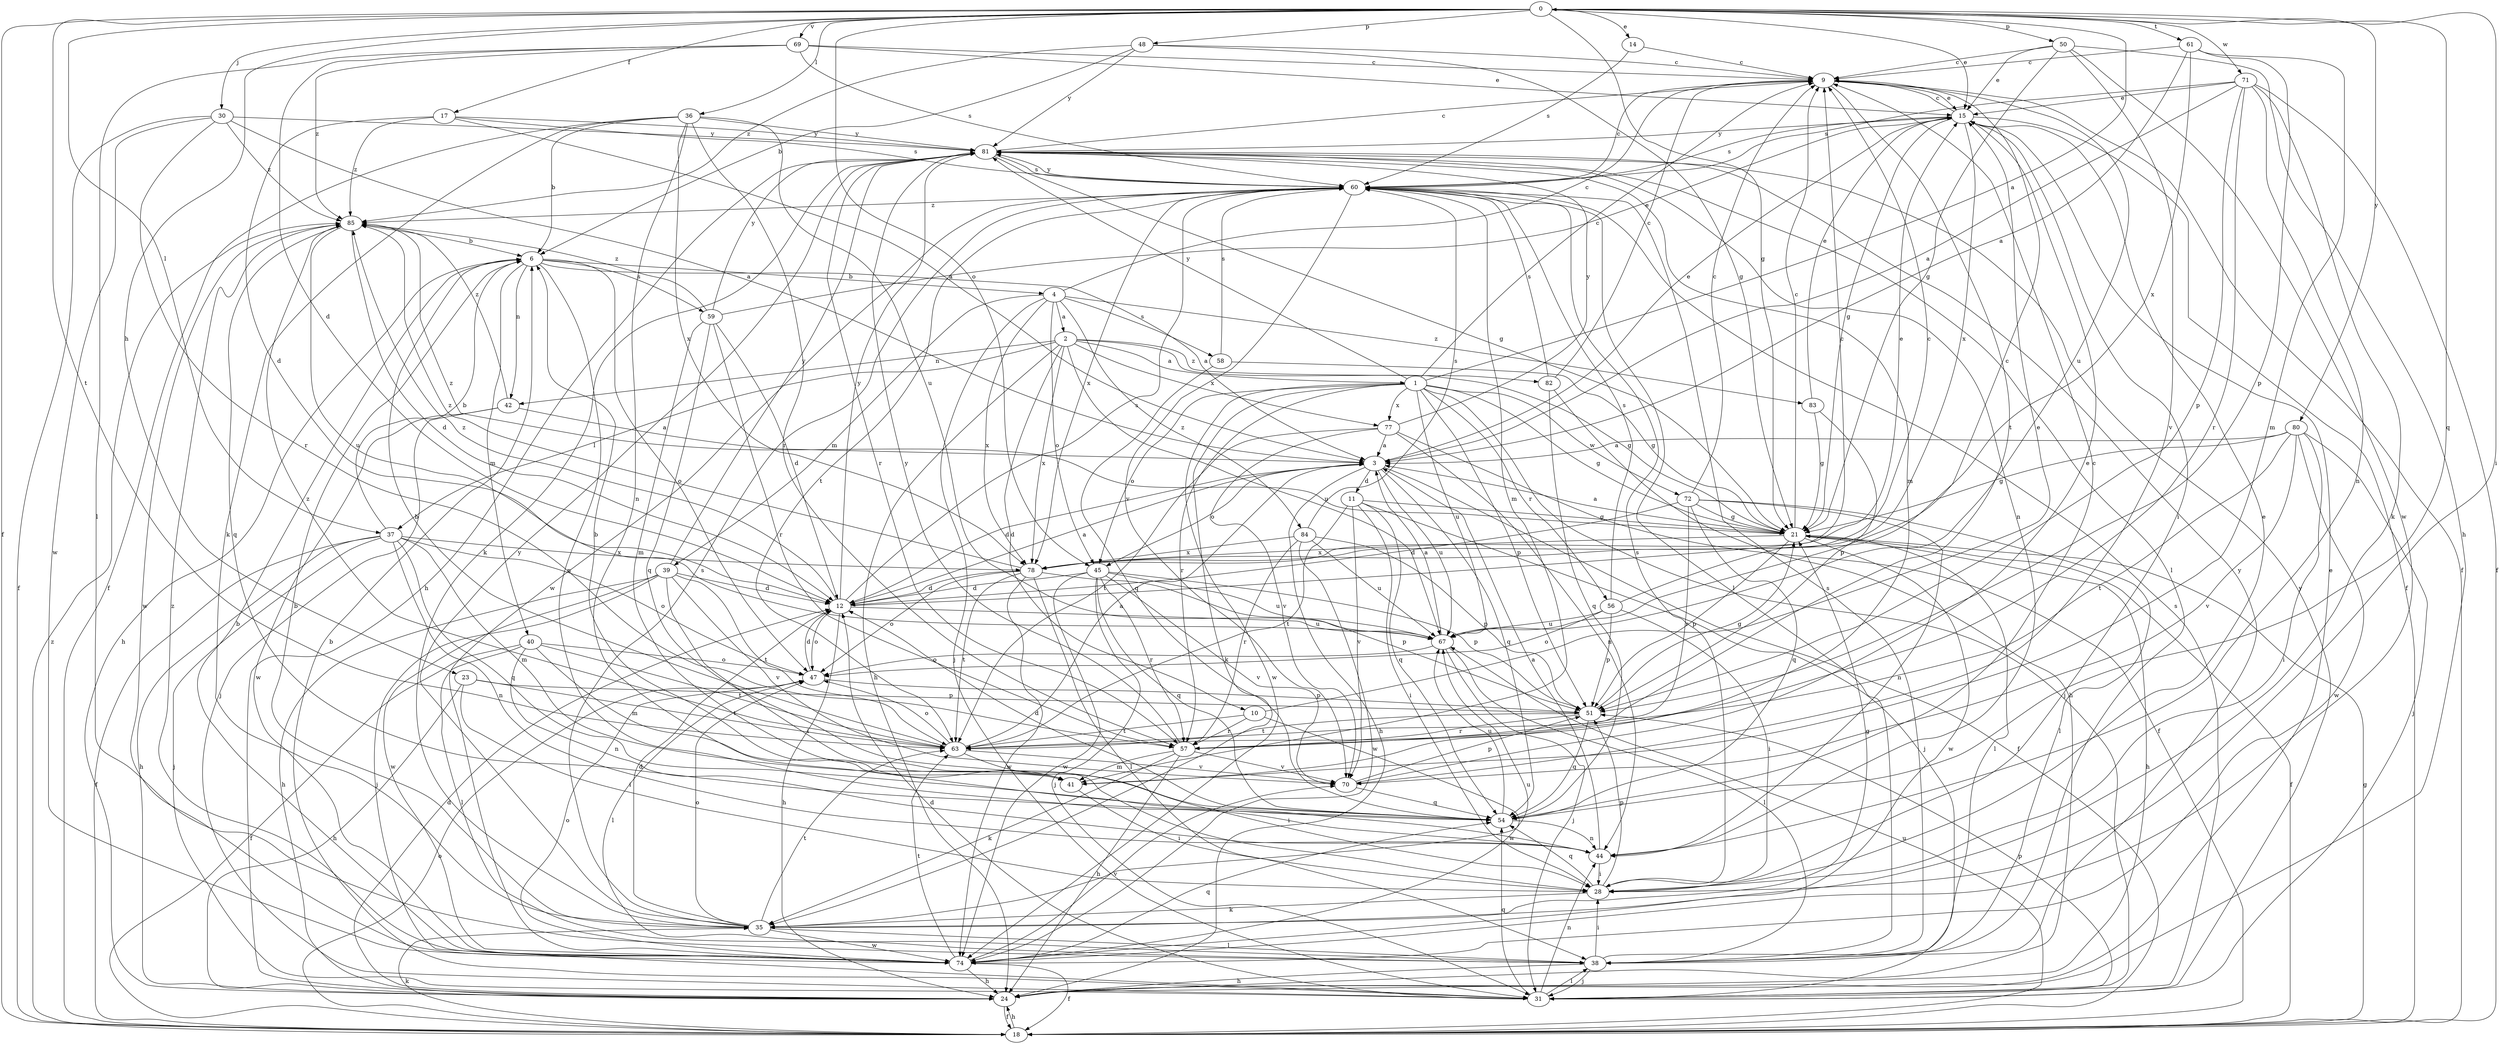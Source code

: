 strict digraph  {
0;
1;
2;
3;
4;
6;
9;
10;
11;
12;
14;
15;
17;
18;
21;
23;
24;
28;
30;
31;
35;
36;
37;
38;
39;
40;
41;
42;
44;
45;
47;
48;
50;
51;
54;
56;
57;
58;
59;
60;
61;
63;
67;
69;
70;
71;
72;
74;
77;
78;
80;
81;
82;
83;
84;
85;
0 -> 14  [label=e];
0 -> 15  [label=e];
0 -> 17  [label=f];
0 -> 18  [label=f];
0 -> 21  [label=g];
0 -> 23  [label=h];
0 -> 28  [label=i];
0 -> 30  [label=j];
0 -> 36  [label=l];
0 -> 37  [label=l];
0 -> 45  [label=o];
0 -> 48  [label=p];
0 -> 50  [label=p];
0 -> 54  [label=q];
0 -> 61  [label=t];
0 -> 63  [label=t];
0 -> 69  [label=v];
0 -> 71  [label=w];
0 -> 80  [label=y];
1 -> 0  [label=a];
1 -> 9  [label=c];
1 -> 21  [label=g];
1 -> 31  [label=j];
1 -> 35  [label=k];
1 -> 45  [label=o];
1 -> 51  [label=p];
1 -> 56  [label=r];
1 -> 57  [label=r];
1 -> 67  [label=u];
1 -> 72  [label=w];
1 -> 74  [label=w];
1 -> 77  [label=x];
1 -> 81  [label=y];
2 -> 1  [label=a];
2 -> 10  [label=d];
2 -> 21  [label=g];
2 -> 24  [label=h];
2 -> 37  [label=l];
2 -> 42  [label=n];
2 -> 67  [label=u];
2 -> 77  [label=x];
2 -> 78  [label=x];
2 -> 82  [label=z];
3 -> 11  [label=d];
3 -> 12  [label=d];
3 -> 15  [label=e];
3 -> 18  [label=f];
3 -> 24  [label=h];
3 -> 45  [label=o];
3 -> 54  [label=q];
3 -> 67  [label=u];
4 -> 2  [label=a];
4 -> 9  [label=c];
4 -> 31  [label=j];
4 -> 39  [label=m];
4 -> 45  [label=o];
4 -> 58  [label=s];
4 -> 78  [label=x];
4 -> 83  [label=z];
4 -> 84  [label=z];
6 -> 3  [label=a];
6 -> 4  [label=b];
6 -> 24  [label=h];
6 -> 40  [label=m];
6 -> 42  [label=n];
6 -> 44  [label=n];
6 -> 47  [label=o];
6 -> 59  [label=s];
9 -> 15  [label=e];
9 -> 18  [label=f];
9 -> 63  [label=t];
9 -> 67  [label=u];
10 -> 15  [label=e];
10 -> 57  [label=r];
10 -> 63  [label=t];
10 -> 74  [label=w];
11 -> 21  [label=g];
11 -> 28  [label=i];
11 -> 31  [label=j];
11 -> 54  [label=q];
11 -> 63  [label=t];
11 -> 70  [label=v];
12 -> 3  [label=a];
12 -> 9  [label=c];
12 -> 24  [label=h];
12 -> 47  [label=o];
12 -> 60  [label=s];
12 -> 67  [label=u];
12 -> 81  [label=y];
12 -> 85  [label=z];
14 -> 9  [label=c];
14 -> 60  [label=s];
15 -> 9  [label=c];
15 -> 18  [label=f];
15 -> 21  [label=g];
15 -> 28  [label=i];
15 -> 60  [label=s];
15 -> 78  [label=x];
15 -> 81  [label=y];
17 -> 3  [label=a];
17 -> 12  [label=d];
17 -> 60  [label=s];
17 -> 81  [label=y];
17 -> 85  [label=z];
18 -> 21  [label=g];
18 -> 24  [label=h];
18 -> 35  [label=k];
18 -> 47  [label=o];
18 -> 67  [label=u];
18 -> 85  [label=z];
21 -> 3  [label=a];
21 -> 9  [label=c];
21 -> 18  [label=f];
21 -> 24  [label=h];
21 -> 38  [label=l];
21 -> 51  [label=p];
21 -> 74  [label=w];
21 -> 78  [label=x];
21 -> 85  [label=z];
23 -> 24  [label=h];
23 -> 28  [label=i];
23 -> 51  [label=p];
23 -> 63  [label=t];
24 -> 12  [label=d];
24 -> 15  [label=e];
24 -> 18  [label=f];
28 -> 15  [label=e];
28 -> 35  [label=k];
28 -> 51  [label=p];
28 -> 54  [label=q];
28 -> 60  [label=s];
30 -> 3  [label=a];
30 -> 18  [label=f];
30 -> 57  [label=r];
30 -> 74  [label=w];
30 -> 81  [label=y];
30 -> 85  [label=z];
31 -> 6  [label=b];
31 -> 12  [label=d];
31 -> 38  [label=l];
31 -> 44  [label=n];
31 -> 51  [label=p];
31 -> 54  [label=q];
31 -> 60  [label=s];
31 -> 81  [label=y];
35 -> 6  [label=b];
35 -> 12  [label=d];
35 -> 21  [label=g];
35 -> 38  [label=l];
35 -> 47  [label=o];
35 -> 60  [label=s];
35 -> 63  [label=t];
35 -> 67  [label=u];
35 -> 74  [label=w];
35 -> 81  [label=y];
36 -> 6  [label=b];
36 -> 18  [label=f];
36 -> 35  [label=k];
36 -> 44  [label=n];
36 -> 57  [label=r];
36 -> 67  [label=u];
36 -> 78  [label=x];
36 -> 81  [label=y];
37 -> 6  [label=b];
37 -> 18  [label=f];
37 -> 24  [label=h];
37 -> 31  [label=j];
37 -> 41  [label=m];
37 -> 44  [label=n];
37 -> 47  [label=o];
37 -> 54  [label=q];
37 -> 78  [label=x];
38 -> 24  [label=h];
38 -> 28  [label=i];
38 -> 31  [label=j];
38 -> 60  [label=s];
38 -> 81  [label=y];
39 -> 12  [label=d];
39 -> 24  [label=h];
39 -> 28  [label=i];
39 -> 31  [label=j];
39 -> 63  [label=t];
39 -> 70  [label=v];
39 -> 74  [label=w];
39 -> 81  [label=y];
40 -> 18  [label=f];
40 -> 38  [label=l];
40 -> 41  [label=m];
40 -> 44  [label=n];
40 -> 47  [label=o];
40 -> 63  [label=t];
41 -> 6  [label=b];
41 -> 28  [label=i];
42 -> 3  [label=a];
42 -> 31  [label=j];
42 -> 74  [label=w];
42 -> 85  [label=z];
44 -> 3  [label=a];
44 -> 28  [label=i];
45 -> 12  [label=d];
45 -> 31  [label=j];
45 -> 51  [label=p];
45 -> 54  [label=q];
45 -> 57  [label=r];
45 -> 67  [label=u];
45 -> 70  [label=v];
45 -> 74  [label=w];
47 -> 12  [label=d];
47 -> 38  [label=l];
47 -> 51  [label=p];
48 -> 6  [label=b];
48 -> 9  [label=c];
48 -> 21  [label=g];
48 -> 81  [label=y];
48 -> 85  [label=z];
50 -> 9  [label=c];
50 -> 15  [label=e];
50 -> 21  [label=g];
50 -> 24  [label=h];
50 -> 70  [label=v];
50 -> 74  [label=w];
51 -> 21  [label=g];
51 -> 54  [label=q];
51 -> 57  [label=r];
51 -> 63  [label=t];
54 -> 9  [label=c];
54 -> 12  [label=d];
54 -> 44  [label=n];
54 -> 67  [label=u];
56 -> 9  [label=c];
56 -> 28  [label=i];
56 -> 47  [label=o];
56 -> 51  [label=p];
56 -> 60  [label=s];
56 -> 67  [label=u];
57 -> 24  [label=h];
57 -> 35  [label=k];
57 -> 41  [label=m];
57 -> 70  [label=v];
57 -> 81  [label=y];
58 -> 21  [label=g];
58 -> 54  [label=q];
58 -> 60  [label=s];
59 -> 12  [label=d];
59 -> 15  [label=e];
59 -> 41  [label=m];
59 -> 54  [label=q];
59 -> 57  [label=r];
59 -> 81  [label=y];
59 -> 85  [label=z];
60 -> 9  [label=c];
60 -> 38  [label=l];
60 -> 41  [label=m];
60 -> 63  [label=t];
60 -> 70  [label=v];
60 -> 74  [label=w];
60 -> 78  [label=x];
60 -> 81  [label=y];
60 -> 85  [label=z];
61 -> 3  [label=a];
61 -> 9  [label=c];
61 -> 41  [label=m];
61 -> 51  [label=p];
61 -> 78  [label=x];
63 -> 3  [label=a];
63 -> 6  [label=b];
63 -> 28  [label=i];
63 -> 47  [label=o];
63 -> 70  [label=v];
63 -> 85  [label=z];
67 -> 3  [label=a];
67 -> 9  [label=c];
67 -> 31  [label=j];
67 -> 38  [label=l];
67 -> 47  [label=o];
69 -> 9  [label=c];
69 -> 12  [label=d];
69 -> 15  [label=e];
69 -> 38  [label=l];
69 -> 60  [label=s];
69 -> 85  [label=z];
70 -> 15  [label=e];
70 -> 51  [label=p];
70 -> 54  [label=q];
71 -> 3  [label=a];
71 -> 15  [label=e];
71 -> 18  [label=f];
71 -> 35  [label=k];
71 -> 44  [label=n];
71 -> 51  [label=p];
71 -> 57  [label=r];
71 -> 60  [label=s];
72 -> 9  [label=c];
72 -> 12  [label=d];
72 -> 21  [label=g];
72 -> 38  [label=l];
72 -> 44  [label=n];
72 -> 54  [label=q];
72 -> 57  [label=r];
74 -> 6  [label=b];
74 -> 18  [label=f];
74 -> 24  [label=h];
74 -> 47  [label=o];
74 -> 54  [label=q];
74 -> 63  [label=t];
74 -> 70  [label=v];
74 -> 85  [label=z];
77 -> 3  [label=a];
77 -> 18  [label=f];
77 -> 44  [label=n];
77 -> 63  [label=t];
77 -> 70  [label=v];
77 -> 81  [label=y];
78 -> 12  [label=d];
78 -> 15  [label=e];
78 -> 38  [label=l];
78 -> 47  [label=o];
78 -> 51  [label=p];
78 -> 63  [label=t];
78 -> 74  [label=w];
78 -> 85  [label=z];
80 -> 3  [label=a];
80 -> 21  [label=g];
80 -> 28  [label=i];
80 -> 31  [label=j];
80 -> 63  [label=t];
80 -> 70  [label=v];
80 -> 74  [label=w];
81 -> 9  [label=c];
81 -> 21  [label=g];
81 -> 24  [label=h];
81 -> 35  [label=k];
81 -> 38  [label=l];
81 -> 41  [label=m];
81 -> 44  [label=n];
81 -> 57  [label=r];
81 -> 60  [label=s];
82 -> 9  [label=c];
82 -> 24  [label=h];
82 -> 54  [label=q];
82 -> 60  [label=s];
83 -> 15  [label=e];
83 -> 21  [label=g];
83 -> 51  [label=p];
84 -> 51  [label=p];
84 -> 57  [label=r];
84 -> 60  [label=s];
84 -> 67  [label=u];
84 -> 74  [label=w];
84 -> 78  [label=x];
85 -> 6  [label=b];
85 -> 12  [label=d];
85 -> 54  [label=q];
85 -> 67  [label=u];
85 -> 74  [label=w];
}
